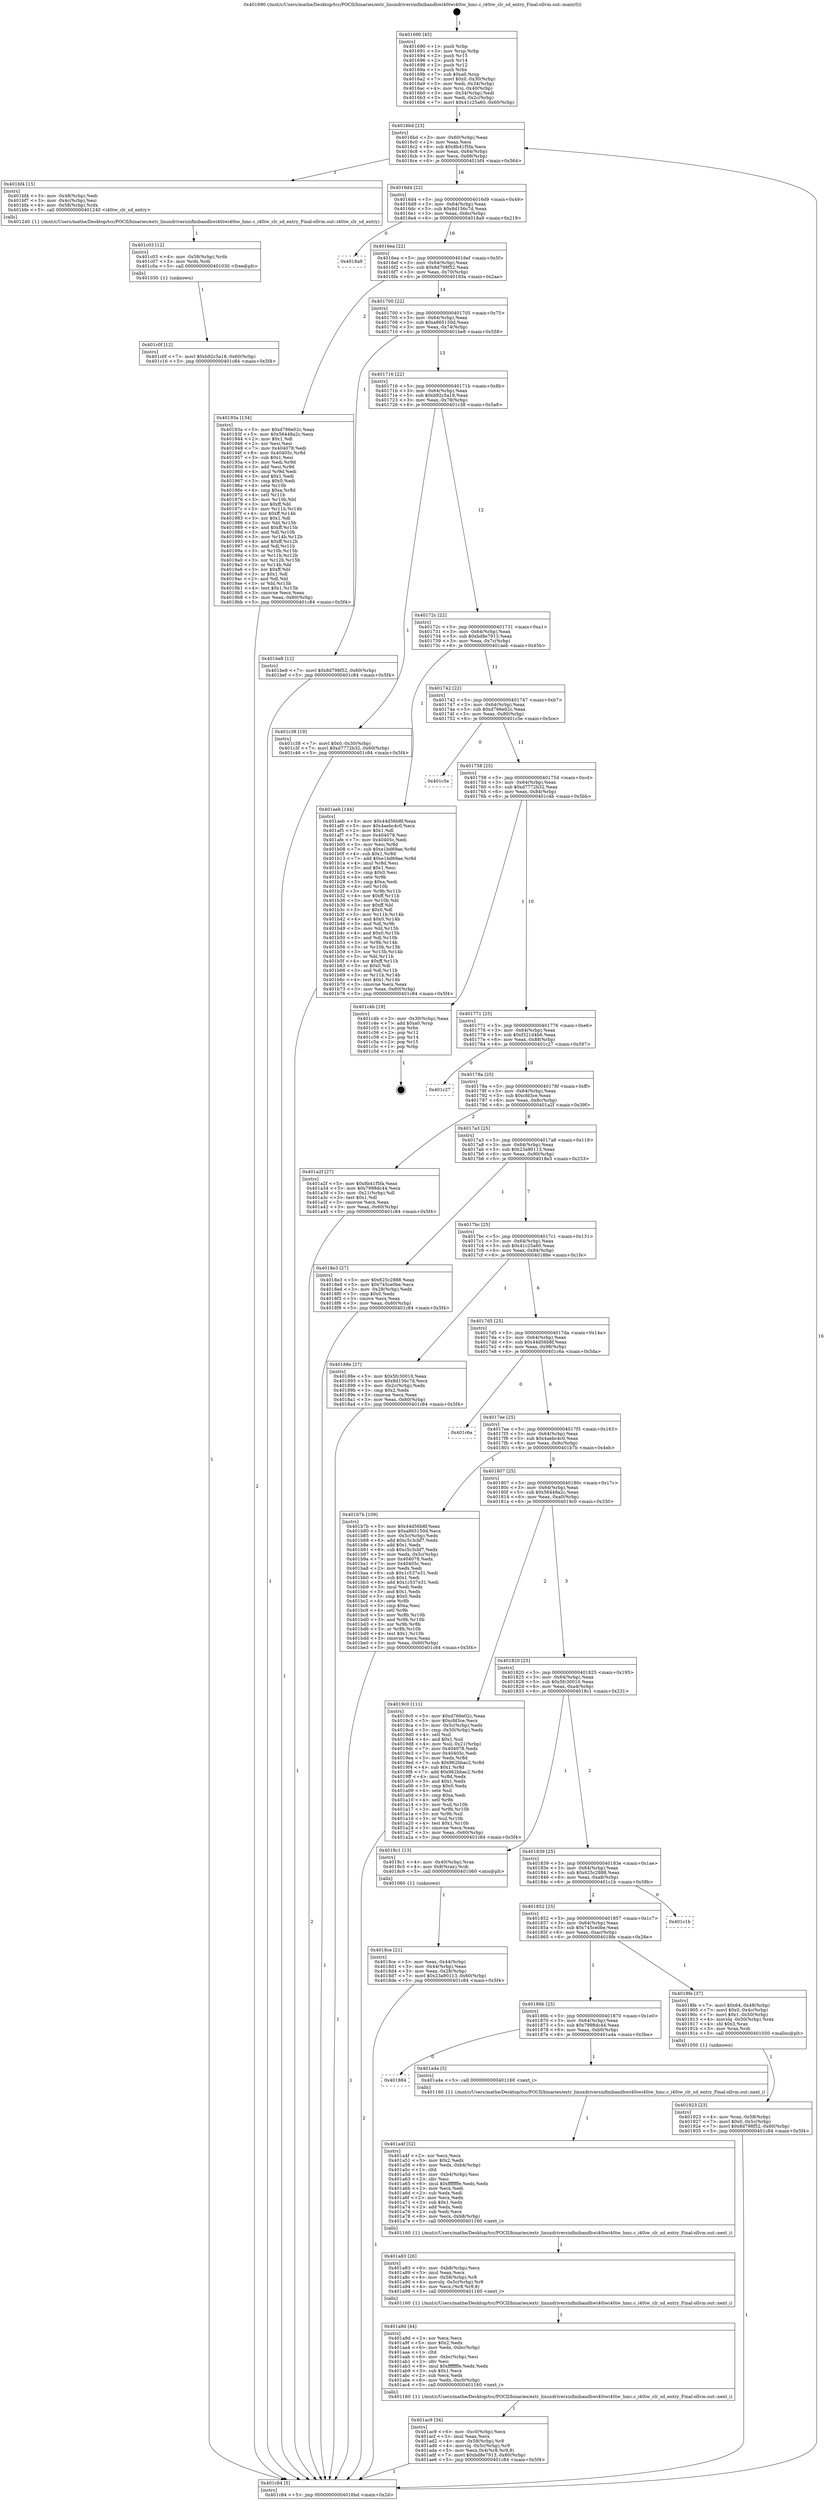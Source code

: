 digraph "0x401690" {
  label = "0x401690 (/mnt/c/Users/mathe/Desktop/tcc/POCII/binaries/extr_linuxdriversinfinibandhwi40iwi40iw_hmc.c_i40iw_clr_sd_entry_Final-ollvm.out::main(0))"
  labelloc = "t"
  node[shape=record]

  Entry [label="",width=0.3,height=0.3,shape=circle,fillcolor=black,style=filled]
  "0x4016bd" [label="{
     0x4016bd [23]\l
     | [instrs]\l
     &nbsp;&nbsp;0x4016bd \<+3\>: mov -0x60(%rbp),%eax\l
     &nbsp;&nbsp;0x4016c0 \<+2\>: mov %eax,%ecx\l
     &nbsp;&nbsp;0x4016c2 \<+6\>: sub $0x8b41f5fa,%ecx\l
     &nbsp;&nbsp;0x4016c8 \<+3\>: mov %eax,-0x64(%rbp)\l
     &nbsp;&nbsp;0x4016cb \<+3\>: mov %ecx,-0x68(%rbp)\l
     &nbsp;&nbsp;0x4016ce \<+6\>: je 0000000000401bf4 \<main+0x564\>\l
  }"]
  "0x401bf4" [label="{
     0x401bf4 [15]\l
     | [instrs]\l
     &nbsp;&nbsp;0x401bf4 \<+3\>: mov -0x48(%rbp),%edi\l
     &nbsp;&nbsp;0x401bf7 \<+3\>: mov -0x4c(%rbp),%esi\l
     &nbsp;&nbsp;0x401bfa \<+4\>: mov -0x58(%rbp),%rdx\l
     &nbsp;&nbsp;0x401bfe \<+5\>: call 0000000000401240 \<i40iw_clr_sd_entry\>\l
     | [calls]\l
     &nbsp;&nbsp;0x401240 \{1\} (/mnt/c/Users/mathe/Desktop/tcc/POCII/binaries/extr_linuxdriversinfinibandhwi40iwi40iw_hmc.c_i40iw_clr_sd_entry_Final-ollvm.out::i40iw_clr_sd_entry)\l
  }"]
  "0x4016d4" [label="{
     0x4016d4 [22]\l
     | [instrs]\l
     &nbsp;&nbsp;0x4016d4 \<+5\>: jmp 00000000004016d9 \<main+0x49\>\l
     &nbsp;&nbsp;0x4016d9 \<+3\>: mov -0x64(%rbp),%eax\l
     &nbsp;&nbsp;0x4016dc \<+5\>: sub $0x8d156c7d,%eax\l
     &nbsp;&nbsp;0x4016e1 \<+3\>: mov %eax,-0x6c(%rbp)\l
     &nbsp;&nbsp;0x4016e4 \<+6\>: je 00000000004018a9 \<main+0x219\>\l
  }"]
  Exit [label="",width=0.3,height=0.3,shape=circle,fillcolor=black,style=filled,peripheries=2]
  "0x4018a9" [label="{
     0x4018a9\l
  }", style=dashed]
  "0x4016ea" [label="{
     0x4016ea [22]\l
     | [instrs]\l
     &nbsp;&nbsp;0x4016ea \<+5\>: jmp 00000000004016ef \<main+0x5f\>\l
     &nbsp;&nbsp;0x4016ef \<+3\>: mov -0x64(%rbp),%eax\l
     &nbsp;&nbsp;0x4016f2 \<+5\>: sub $0x8d798f52,%eax\l
     &nbsp;&nbsp;0x4016f7 \<+3\>: mov %eax,-0x70(%rbp)\l
     &nbsp;&nbsp;0x4016fa \<+6\>: je 000000000040193a \<main+0x2aa\>\l
  }"]
  "0x401c0f" [label="{
     0x401c0f [12]\l
     | [instrs]\l
     &nbsp;&nbsp;0x401c0f \<+7\>: movl $0xb92c5a18,-0x60(%rbp)\l
     &nbsp;&nbsp;0x401c16 \<+5\>: jmp 0000000000401c84 \<main+0x5f4\>\l
  }"]
  "0x40193a" [label="{
     0x40193a [134]\l
     | [instrs]\l
     &nbsp;&nbsp;0x40193a \<+5\>: mov $0xd766e02c,%eax\l
     &nbsp;&nbsp;0x40193f \<+5\>: mov $0x56448a2c,%ecx\l
     &nbsp;&nbsp;0x401944 \<+2\>: mov $0x1,%dl\l
     &nbsp;&nbsp;0x401946 \<+2\>: xor %esi,%esi\l
     &nbsp;&nbsp;0x401948 \<+7\>: mov 0x404078,%edi\l
     &nbsp;&nbsp;0x40194f \<+8\>: mov 0x40405c,%r8d\l
     &nbsp;&nbsp;0x401957 \<+3\>: sub $0x1,%esi\l
     &nbsp;&nbsp;0x40195a \<+3\>: mov %edi,%r9d\l
     &nbsp;&nbsp;0x40195d \<+3\>: add %esi,%r9d\l
     &nbsp;&nbsp;0x401960 \<+4\>: imul %r9d,%edi\l
     &nbsp;&nbsp;0x401964 \<+3\>: and $0x1,%edi\l
     &nbsp;&nbsp;0x401967 \<+3\>: cmp $0x0,%edi\l
     &nbsp;&nbsp;0x40196a \<+4\>: sete %r10b\l
     &nbsp;&nbsp;0x40196e \<+4\>: cmp $0xa,%r8d\l
     &nbsp;&nbsp;0x401972 \<+4\>: setl %r11b\l
     &nbsp;&nbsp;0x401976 \<+3\>: mov %r10b,%bl\l
     &nbsp;&nbsp;0x401979 \<+3\>: xor $0xff,%bl\l
     &nbsp;&nbsp;0x40197c \<+3\>: mov %r11b,%r14b\l
     &nbsp;&nbsp;0x40197f \<+4\>: xor $0xff,%r14b\l
     &nbsp;&nbsp;0x401983 \<+3\>: xor $0x1,%dl\l
     &nbsp;&nbsp;0x401986 \<+3\>: mov %bl,%r15b\l
     &nbsp;&nbsp;0x401989 \<+4\>: and $0xff,%r15b\l
     &nbsp;&nbsp;0x40198d \<+3\>: and %dl,%r10b\l
     &nbsp;&nbsp;0x401990 \<+3\>: mov %r14b,%r12b\l
     &nbsp;&nbsp;0x401993 \<+4\>: and $0xff,%r12b\l
     &nbsp;&nbsp;0x401997 \<+3\>: and %dl,%r11b\l
     &nbsp;&nbsp;0x40199a \<+3\>: or %r10b,%r15b\l
     &nbsp;&nbsp;0x40199d \<+3\>: or %r11b,%r12b\l
     &nbsp;&nbsp;0x4019a0 \<+3\>: xor %r12b,%r15b\l
     &nbsp;&nbsp;0x4019a3 \<+3\>: or %r14b,%bl\l
     &nbsp;&nbsp;0x4019a6 \<+3\>: xor $0xff,%bl\l
     &nbsp;&nbsp;0x4019a9 \<+3\>: or $0x1,%dl\l
     &nbsp;&nbsp;0x4019ac \<+2\>: and %dl,%bl\l
     &nbsp;&nbsp;0x4019ae \<+3\>: or %bl,%r15b\l
     &nbsp;&nbsp;0x4019b1 \<+4\>: test $0x1,%r15b\l
     &nbsp;&nbsp;0x4019b5 \<+3\>: cmovne %ecx,%eax\l
     &nbsp;&nbsp;0x4019b8 \<+3\>: mov %eax,-0x60(%rbp)\l
     &nbsp;&nbsp;0x4019bb \<+5\>: jmp 0000000000401c84 \<main+0x5f4\>\l
  }"]
  "0x401700" [label="{
     0x401700 [22]\l
     | [instrs]\l
     &nbsp;&nbsp;0x401700 \<+5\>: jmp 0000000000401705 \<main+0x75\>\l
     &nbsp;&nbsp;0x401705 \<+3\>: mov -0x64(%rbp),%eax\l
     &nbsp;&nbsp;0x401708 \<+5\>: sub $0xa865150d,%eax\l
     &nbsp;&nbsp;0x40170d \<+3\>: mov %eax,-0x74(%rbp)\l
     &nbsp;&nbsp;0x401710 \<+6\>: je 0000000000401be8 \<main+0x558\>\l
  }"]
  "0x401c03" [label="{
     0x401c03 [12]\l
     | [instrs]\l
     &nbsp;&nbsp;0x401c03 \<+4\>: mov -0x58(%rbp),%rdx\l
     &nbsp;&nbsp;0x401c07 \<+3\>: mov %rdx,%rdi\l
     &nbsp;&nbsp;0x401c0a \<+5\>: call 0000000000401030 \<free@plt\>\l
     | [calls]\l
     &nbsp;&nbsp;0x401030 \{1\} (unknown)\l
  }"]
  "0x401be8" [label="{
     0x401be8 [12]\l
     | [instrs]\l
     &nbsp;&nbsp;0x401be8 \<+7\>: movl $0x8d798f52,-0x60(%rbp)\l
     &nbsp;&nbsp;0x401bef \<+5\>: jmp 0000000000401c84 \<main+0x5f4\>\l
  }"]
  "0x401716" [label="{
     0x401716 [22]\l
     | [instrs]\l
     &nbsp;&nbsp;0x401716 \<+5\>: jmp 000000000040171b \<main+0x8b\>\l
     &nbsp;&nbsp;0x40171b \<+3\>: mov -0x64(%rbp),%eax\l
     &nbsp;&nbsp;0x40171e \<+5\>: sub $0xb92c5a18,%eax\l
     &nbsp;&nbsp;0x401723 \<+3\>: mov %eax,-0x78(%rbp)\l
     &nbsp;&nbsp;0x401726 \<+6\>: je 0000000000401c38 \<main+0x5a8\>\l
  }"]
  "0x401ac9" [label="{
     0x401ac9 [34]\l
     | [instrs]\l
     &nbsp;&nbsp;0x401ac9 \<+6\>: mov -0xc0(%rbp),%ecx\l
     &nbsp;&nbsp;0x401acf \<+3\>: imul %eax,%ecx\l
     &nbsp;&nbsp;0x401ad2 \<+4\>: mov -0x58(%rbp),%r8\l
     &nbsp;&nbsp;0x401ad6 \<+4\>: movslq -0x5c(%rbp),%r9\l
     &nbsp;&nbsp;0x401ada \<+5\>: mov %ecx,0x4(%r8,%r9,8)\l
     &nbsp;&nbsp;0x401adf \<+7\>: movl $0xbd8e7913,-0x60(%rbp)\l
     &nbsp;&nbsp;0x401ae6 \<+5\>: jmp 0000000000401c84 \<main+0x5f4\>\l
  }"]
  "0x401c38" [label="{
     0x401c38 [19]\l
     | [instrs]\l
     &nbsp;&nbsp;0x401c38 \<+7\>: movl $0x0,-0x30(%rbp)\l
     &nbsp;&nbsp;0x401c3f \<+7\>: movl $0xd7772b32,-0x60(%rbp)\l
     &nbsp;&nbsp;0x401c46 \<+5\>: jmp 0000000000401c84 \<main+0x5f4\>\l
  }"]
  "0x40172c" [label="{
     0x40172c [22]\l
     | [instrs]\l
     &nbsp;&nbsp;0x40172c \<+5\>: jmp 0000000000401731 \<main+0xa1\>\l
     &nbsp;&nbsp;0x401731 \<+3\>: mov -0x64(%rbp),%eax\l
     &nbsp;&nbsp;0x401734 \<+5\>: sub $0xbd8e7913,%eax\l
     &nbsp;&nbsp;0x401739 \<+3\>: mov %eax,-0x7c(%rbp)\l
     &nbsp;&nbsp;0x40173c \<+6\>: je 0000000000401aeb \<main+0x45b\>\l
  }"]
  "0x401a9d" [label="{
     0x401a9d [44]\l
     | [instrs]\l
     &nbsp;&nbsp;0x401a9d \<+2\>: xor %ecx,%ecx\l
     &nbsp;&nbsp;0x401a9f \<+5\>: mov $0x2,%edx\l
     &nbsp;&nbsp;0x401aa4 \<+6\>: mov %edx,-0xbc(%rbp)\l
     &nbsp;&nbsp;0x401aaa \<+1\>: cltd\l
     &nbsp;&nbsp;0x401aab \<+6\>: mov -0xbc(%rbp),%esi\l
     &nbsp;&nbsp;0x401ab1 \<+2\>: idiv %esi\l
     &nbsp;&nbsp;0x401ab3 \<+6\>: imul $0xfffffffe,%edx,%edx\l
     &nbsp;&nbsp;0x401ab9 \<+3\>: sub $0x1,%ecx\l
     &nbsp;&nbsp;0x401abc \<+2\>: sub %ecx,%edx\l
     &nbsp;&nbsp;0x401abe \<+6\>: mov %edx,-0xc0(%rbp)\l
     &nbsp;&nbsp;0x401ac4 \<+5\>: call 0000000000401160 \<next_i\>\l
     | [calls]\l
     &nbsp;&nbsp;0x401160 \{1\} (/mnt/c/Users/mathe/Desktop/tcc/POCII/binaries/extr_linuxdriversinfinibandhwi40iwi40iw_hmc.c_i40iw_clr_sd_entry_Final-ollvm.out::next_i)\l
  }"]
  "0x401aeb" [label="{
     0x401aeb [144]\l
     | [instrs]\l
     &nbsp;&nbsp;0x401aeb \<+5\>: mov $0x44d56b8f,%eax\l
     &nbsp;&nbsp;0x401af0 \<+5\>: mov $0x4aebc4c0,%ecx\l
     &nbsp;&nbsp;0x401af5 \<+2\>: mov $0x1,%dl\l
     &nbsp;&nbsp;0x401af7 \<+7\>: mov 0x404078,%esi\l
     &nbsp;&nbsp;0x401afe \<+7\>: mov 0x40405c,%edi\l
     &nbsp;&nbsp;0x401b05 \<+3\>: mov %esi,%r8d\l
     &nbsp;&nbsp;0x401b08 \<+7\>: sub $0xe1bd69ae,%r8d\l
     &nbsp;&nbsp;0x401b0f \<+4\>: sub $0x1,%r8d\l
     &nbsp;&nbsp;0x401b13 \<+7\>: add $0xe1bd69ae,%r8d\l
     &nbsp;&nbsp;0x401b1a \<+4\>: imul %r8d,%esi\l
     &nbsp;&nbsp;0x401b1e \<+3\>: and $0x1,%esi\l
     &nbsp;&nbsp;0x401b21 \<+3\>: cmp $0x0,%esi\l
     &nbsp;&nbsp;0x401b24 \<+4\>: sete %r9b\l
     &nbsp;&nbsp;0x401b28 \<+3\>: cmp $0xa,%edi\l
     &nbsp;&nbsp;0x401b2b \<+4\>: setl %r10b\l
     &nbsp;&nbsp;0x401b2f \<+3\>: mov %r9b,%r11b\l
     &nbsp;&nbsp;0x401b32 \<+4\>: xor $0xff,%r11b\l
     &nbsp;&nbsp;0x401b36 \<+3\>: mov %r10b,%bl\l
     &nbsp;&nbsp;0x401b39 \<+3\>: xor $0xff,%bl\l
     &nbsp;&nbsp;0x401b3c \<+3\>: xor $0x0,%dl\l
     &nbsp;&nbsp;0x401b3f \<+3\>: mov %r11b,%r14b\l
     &nbsp;&nbsp;0x401b42 \<+4\>: and $0x0,%r14b\l
     &nbsp;&nbsp;0x401b46 \<+3\>: and %dl,%r9b\l
     &nbsp;&nbsp;0x401b49 \<+3\>: mov %bl,%r15b\l
     &nbsp;&nbsp;0x401b4c \<+4\>: and $0x0,%r15b\l
     &nbsp;&nbsp;0x401b50 \<+3\>: and %dl,%r10b\l
     &nbsp;&nbsp;0x401b53 \<+3\>: or %r9b,%r14b\l
     &nbsp;&nbsp;0x401b56 \<+3\>: or %r10b,%r15b\l
     &nbsp;&nbsp;0x401b59 \<+3\>: xor %r15b,%r14b\l
     &nbsp;&nbsp;0x401b5c \<+3\>: or %bl,%r11b\l
     &nbsp;&nbsp;0x401b5f \<+4\>: xor $0xff,%r11b\l
     &nbsp;&nbsp;0x401b63 \<+3\>: or $0x0,%dl\l
     &nbsp;&nbsp;0x401b66 \<+3\>: and %dl,%r11b\l
     &nbsp;&nbsp;0x401b69 \<+3\>: or %r11b,%r14b\l
     &nbsp;&nbsp;0x401b6c \<+4\>: test $0x1,%r14b\l
     &nbsp;&nbsp;0x401b70 \<+3\>: cmovne %ecx,%eax\l
     &nbsp;&nbsp;0x401b73 \<+3\>: mov %eax,-0x60(%rbp)\l
     &nbsp;&nbsp;0x401b76 \<+5\>: jmp 0000000000401c84 \<main+0x5f4\>\l
  }"]
  "0x401742" [label="{
     0x401742 [22]\l
     | [instrs]\l
     &nbsp;&nbsp;0x401742 \<+5\>: jmp 0000000000401747 \<main+0xb7\>\l
     &nbsp;&nbsp;0x401747 \<+3\>: mov -0x64(%rbp),%eax\l
     &nbsp;&nbsp;0x40174a \<+5\>: sub $0xd766e02c,%eax\l
     &nbsp;&nbsp;0x40174f \<+3\>: mov %eax,-0x80(%rbp)\l
     &nbsp;&nbsp;0x401752 \<+6\>: je 0000000000401c5e \<main+0x5ce\>\l
  }"]
  "0x401a83" [label="{
     0x401a83 [26]\l
     | [instrs]\l
     &nbsp;&nbsp;0x401a83 \<+6\>: mov -0xb8(%rbp),%ecx\l
     &nbsp;&nbsp;0x401a89 \<+3\>: imul %eax,%ecx\l
     &nbsp;&nbsp;0x401a8c \<+4\>: mov -0x58(%rbp),%r8\l
     &nbsp;&nbsp;0x401a90 \<+4\>: movslq -0x5c(%rbp),%r9\l
     &nbsp;&nbsp;0x401a94 \<+4\>: mov %ecx,(%r8,%r9,8)\l
     &nbsp;&nbsp;0x401a98 \<+5\>: call 0000000000401160 \<next_i\>\l
     | [calls]\l
     &nbsp;&nbsp;0x401160 \{1\} (/mnt/c/Users/mathe/Desktop/tcc/POCII/binaries/extr_linuxdriversinfinibandhwi40iwi40iw_hmc.c_i40iw_clr_sd_entry_Final-ollvm.out::next_i)\l
  }"]
  "0x401c5e" [label="{
     0x401c5e\l
  }", style=dashed]
  "0x401758" [label="{
     0x401758 [25]\l
     | [instrs]\l
     &nbsp;&nbsp;0x401758 \<+5\>: jmp 000000000040175d \<main+0xcd\>\l
     &nbsp;&nbsp;0x40175d \<+3\>: mov -0x64(%rbp),%eax\l
     &nbsp;&nbsp;0x401760 \<+5\>: sub $0xd7772b32,%eax\l
     &nbsp;&nbsp;0x401765 \<+6\>: mov %eax,-0x84(%rbp)\l
     &nbsp;&nbsp;0x40176b \<+6\>: je 0000000000401c4b \<main+0x5bb\>\l
  }"]
  "0x401a4f" [label="{
     0x401a4f [52]\l
     | [instrs]\l
     &nbsp;&nbsp;0x401a4f \<+2\>: xor %ecx,%ecx\l
     &nbsp;&nbsp;0x401a51 \<+5\>: mov $0x2,%edx\l
     &nbsp;&nbsp;0x401a56 \<+6\>: mov %edx,-0xb4(%rbp)\l
     &nbsp;&nbsp;0x401a5c \<+1\>: cltd\l
     &nbsp;&nbsp;0x401a5d \<+6\>: mov -0xb4(%rbp),%esi\l
     &nbsp;&nbsp;0x401a63 \<+2\>: idiv %esi\l
     &nbsp;&nbsp;0x401a65 \<+6\>: imul $0xfffffffe,%edx,%edx\l
     &nbsp;&nbsp;0x401a6b \<+2\>: mov %ecx,%edi\l
     &nbsp;&nbsp;0x401a6d \<+2\>: sub %edx,%edi\l
     &nbsp;&nbsp;0x401a6f \<+2\>: mov %ecx,%edx\l
     &nbsp;&nbsp;0x401a71 \<+3\>: sub $0x1,%edx\l
     &nbsp;&nbsp;0x401a74 \<+2\>: add %edx,%edi\l
     &nbsp;&nbsp;0x401a76 \<+2\>: sub %edi,%ecx\l
     &nbsp;&nbsp;0x401a78 \<+6\>: mov %ecx,-0xb8(%rbp)\l
     &nbsp;&nbsp;0x401a7e \<+5\>: call 0000000000401160 \<next_i\>\l
     | [calls]\l
     &nbsp;&nbsp;0x401160 \{1\} (/mnt/c/Users/mathe/Desktop/tcc/POCII/binaries/extr_linuxdriversinfinibandhwi40iwi40iw_hmc.c_i40iw_clr_sd_entry_Final-ollvm.out::next_i)\l
  }"]
  "0x401c4b" [label="{
     0x401c4b [19]\l
     | [instrs]\l
     &nbsp;&nbsp;0x401c4b \<+3\>: mov -0x30(%rbp),%eax\l
     &nbsp;&nbsp;0x401c4e \<+7\>: add $0xa0,%rsp\l
     &nbsp;&nbsp;0x401c55 \<+1\>: pop %rbx\l
     &nbsp;&nbsp;0x401c56 \<+2\>: pop %r12\l
     &nbsp;&nbsp;0x401c58 \<+2\>: pop %r14\l
     &nbsp;&nbsp;0x401c5a \<+2\>: pop %r15\l
     &nbsp;&nbsp;0x401c5c \<+1\>: pop %rbp\l
     &nbsp;&nbsp;0x401c5d \<+1\>: ret\l
  }"]
  "0x401771" [label="{
     0x401771 [25]\l
     | [instrs]\l
     &nbsp;&nbsp;0x401771 \<+5\>: jmp 0000000000401776 \<main+0xe6\>\l
     &nbsp;&nbsp;0x401776 \<+3\>: mov -0x64(%rbp),%eax\l
     &nbsp;&nbsp;0x401779 \<+5\>: sub $0xf321d4b6,%eax\l
     &nbsp;&nbsp;0x40177e \<+6\>: mov %eax,-0x88(%rbp)\l
     &nbsp;&nbsp;0x401784 \<+6\>: je 0000000000401c27 \<main+0x597\>\l
  }"]
  "0x401884" [label="{
     0x401884\l
  }", style=dashed]
  "0x401c27" [label="{
     0x401c27\l
  }", style=dashed]
  "0x40178a" [label="{
     0x40178a [25]\l
     | [instrs]\l
     &nbsp;&nbsp;0x40178a \<+5\>: jmp 000000000040178f \<main+0xff\>\l
     &nbsp;&nbsp;0x40178f \<+3\>: mov -0x64(%rbp),%eax\l
     &nbsp;&nbsp;0x401792 \<+5\>: sub $0xcfd3ce,%eax\l
     &nbsp;&nbsp;0x401797 \<+6\>: mov %eax,-0x8c(%rbp)\l
     &nbsp;&nbsp;0x40179d \<+6\>: je 0000000000401a2f \<main+0x39f\>\l
  }"]
  "0x401a4a" [label="{
     0x401a4a [5]\l
     | [instrs]\l
     &nbsp;&nbsp;0x401a4a \<+5\>: call 0000000000401160 \<next_i\>\l
     | [calls]\l
     &nbsp;&nbsp;0x401160 \{1\} (/mnt/c/Users/mathe/Desktop/tcc/POCII/binaries/extr_linuxdriversinfinibandhwi40iwi40iw_hmc.c_i40iw_clr_sd_entry_Final-ollvm.out::next_i)\l
  }"]
  "0x401a2f" [label="{
     0x401a2f [27]\l
     | [instrs]\l
     &nbsp;&nbsp;0x401a2f \<+5\>: mov $0x8b41f5fa,%eax\l
     &nbsp;&nbsp;0x401a34 \<+5\>: mov $0x7998dc44,%ecx\l
     &nbsp;&nbsp;0x401a39 \<+3\>: mov -0x21(%rbp),%dl\l
     &nbsp;&nbsp;0x401a3c \<+3\>: test $0x1,%dl\l
     &nbsp;&nbsp;0x401a3f \<+3\>: cmovne %ecx,%eax\l
     &nbsp;&nbsp;0x401a42 \<+3\>: mov %eax,-0x60(%rbp)\l
     &nbsp;&nbsp;0x401a45 \<+5\>: jmp 0000000000401c84 \<main+0x5f4\>\l
  }"]
  "0x4017a3" [label="{
     0x4017a3 [25]\l
     | [instrs]\l
     &nbsp;&nbsp;0x4017a3 \<+5\>: jmp 00000000004017a8 \<main+0x118\>\l
     &nbsp;&nbsp;0x4017a8 \<+3\>: mov -0x64(%rbp),%eax\l
     &nbsp;&nbsp;0x4017ab \<+5\>: sub $0x23a90113,%eax\l
     &nbsp;&nbsp;0x4017b0 \<+6\>: mov %eax,-0x90(%rbp)\l
     &nbsp;&nbsp;0x4017b6 \<+6\>: je 00000000004018e3 \<main+0x253\>\l
  }"]
  "0x401923" [label="{
     0x401923 [23]\l
     | [instrs]\l
     &nbsp;&nbsp;0x401923 \<+4\>: mov %rax,-0x58(%rbp)\l
     &nbsp;&nbsp;0x401927 \<+7\>: movl $0x0,-0x5c(%rbp)\l
     &nbsp;&nbsp;0x40192e \<+7\>: movl $0x8d798f52,-0x60(%rbp)\l
     &nbsp;&nbsp;0x401935 \<+5\>: jmp 0000000000401c84 \<main+0x5f4\>\l
  }"]
  "0x4018e3" [label="{
     0x4018e3 [27]\l
     | [instrs]\l
     &nbsp;&nbsp;0x4018e3 \<+5\>: mov $0x625c2888,%eax\l
     &nbsp;&nbsp;0x4018e8 \<+5\>: mov $0x745ce0be,%ecx\l
     &nbsp;&nbsp;0x4018ed \<+3\>: mov -0x28(%rbp),%edx\l
     &nbsp;&nbsp;0x4018f0 \<+3\>: cmp $0x0,%edx\l
     &nbsp;&nbsp;0x4018f3 \<+3\>: cmove %ecx,%eax\l
     &nbsp;&nbsp;0x4018f6 \<+3\>: mov %eax,-0x60(%rbp)\l
     &nbsp;&nbsp;0x4018f9 \<+5\>: jmp 0000000000401c84 \<main+0x5f4\>\l
  }"]
  "0x4017bc" [label="{
     0x4017bc [25]\l
     | [instrs]\l
     &nbsp;&nbsp;0x4017bc \<+5\>: jmp 00000000004017c1 \<main+0x131\>\l
     &nbsp;&nbsp;0x4017c1 \<+3\>: mov -0x64(%rbp),%eax\l
     &nbsp;&nbsp;0x4017c4 \<+5\>: sub $0x41c25a60,%eax\l
     &nbsp;&nbsp;0x4017c9 \<+6\>: mov %eax,-0x94(%rbp)\l
     &nbsp;&nbsp;0x4017cf \<+6\>: je 000000000040188e \<main+0x1fe\>\l
  }"]
  "0x40186b" [label="{
     0x40186b [25]\l
     | [instrs]\l
     &nbsp;&nbsp;0x40186b \<+5\>: jmp 0000000000401870 \<main+0x1e0\>\l
     &nbsp;&nbsp;0x401870 \<+3\>: mov -0x64(%rbp),%eax\l
     &nbsp;&nbsp;0x401873 \<+5\>: sub $0x7998dc44,%eax\l
     &nbsp;&nbsp;0x401878 \<+6\>: mov %eax,-0xb0(%rbp)\l
     &nbsp;&nbsp;0x40187e \<+6\>: je 0000000000401a4a \<main+0x3ba\>\l
  }"]
  "0x40188e" [label="{
     0x40188e [27]\l
     | [instrs]\l
     &nbsp;&nbsp;0x40188e \<+5\>: mov $0x5fc30010,%eax\l
     &nbsp;&nbsp;0x401893 \<+5\>: mov $0x8d156c7d,%ecx\l
     &nbsp;&nbsp;0x401898 \<+3\>: mov -0x2c(%rbp),%edx\l
     &nbsp;&nbsp;0x40189b \<+3\>: cmp $0x2,%edx\l
     &nbsp;&nbsp;0x40189e \<+3\>: cmovne %ecx,%eax\l
     &nbsp;&nbsp;0x4018a1 \<+3\>: mov %eax,-0x60(%rbp)\l
     &nbsp;&nbsp;0x4018a4 \<+5\>: jmp 0000000000401c84 \<main+0x5f4\>\l
  }"]
  "0x4017d5" [label="{
     0x4017d5 [25]\l
     | [instrs]\l
     &nbsp;&nbsp;0x4017d5 \<+5\>: jmp 00000000004017da \<main+0x14a\>\l
     &nbsp;&nbsp;0x4017da \<+3\>: mov -0x64(%rbp),%eax\l
     &nbsp;&nbsp;0x4017dd \<+5\>: sub $0x44d56b8f,%eax\l
     &nbsp;&nbsp;0x4017e2 \<+6\>: mov %eax,-0x98(%rbp)\l
     &nbsp;&nbsp;0x4017e8 \<+6\>: je 0000000000401c6a \<main+0x5da\>\l
  }"]
  "0x401c84" [label="{
     0x401c84 [5]\l
     | [instrs]\l
     &nbsp;&nbsp;0x401c84 \<+5\>: jmp 00000000004016bd \<main+0x2d\>\l
  }"]
  "0x401690" [label="{
     0x401690 [45]\l
     | [instrs]\l
     &nbsp;&nbsp;0x401690 \<+1\>: push %rbp\l
     &nbsp;&nbsp;0x401691 \<+3\>: mov %rsp,%rbp\l
     &nbsp;&nbsp;0x401694 \<+2\>: push %r15\l
     &nbsp;&nbsp;0x401696 \<+2\>: push %r14\l
     &nbsp;&nbsp;0x401698 \<+2\>: push %r12\l
     &nbsp;&nbsp;0x40169a \<+1\>: push %rbx\l
     &nbsp;&nbsp;0x40169b \<+7\>: sub $0xa0,%rsp\l
     &nbsp;&nbsp;0x4016a2 \<+7\>: movl $0x0,-0x30(%rbp)\l
     &nbsp;&nbsp;0x4016a9 \<+3\>: mov %edi,-0x34(%rbp)\l
     &nbsp;&nbsp;0x4016ac \<+4\>: mov %rsi,-0x40(%rbp)\l
     &nbsp;&nbsp;0x4016b0 \<+3\>: mov -0x34(%rbp),%edi\l
     &nbsp;&nbsp;0x4016b3 \<+3\>: mov %edi,-0x2c(%rbp)\l
     &nbsp;&nbsp;0x4016b6 \<+7\>: movl $0x41c25a60,-0x60(%rbp)\l
  }"]
  "0x4018fe" [label="{
     0x4018fe [37]\l
     | [instrs]\l
     &nbsp;&nbsp;0x4018fe \<+7\>: movl $0x64,-0x48(%rbp)\l
     &nbsp;&nbsp;0x401905 \<+7\>: movl $0x0,-0x4c(%rbp)\l
     &nbsp;&nbsp;0x40190c \<+7\>: movl $0x1,-0x50(%rbp)\l
     &nbsp;&nbsp;0x401913 \<+4\>: movslq -0x50(%rbp),%rax\l
     &nbsp;&nbsp;0x401917 \<+4\>: shl $0x3,%rax\l
     &nbsp;&nbsp;0x40191b \<+3\>: mov %rax,%rdi\l
     &nbsp;&nbsp;0x40191e \<+5\>: call 0000000000401050 \<malloc@plt\>\l
     | [calls]\l
     &nbsp;&nbsp;0x401050 \{1\} (unknown)\l
  }"]
  "0x401c6a" [label="{
     0x401c6a\l
  }", style=dashed]
  "0x4017ee" [label="{
     0x4017ee [25]\l
     | [instrs]\l
     &nbsp;&nbsp;0x4017ee \<+5\>: jmp 00000000004017f3 \<main+0x163\>\l
     &nbsp;&nbsp;0x4017f3 \<+3\>: mov -0x64(%rbp),%eax\l
     &nbsp;&nbsp;0x4017f6 \<+5\>: sub $0x4aebc4c0,%eax\l
     &nbsp;&nbsp;0x4017fb \<+6\>: mov %eax,-0x9c(%rbp)\l
     &nbsp;&nbsp;0x401801 \<+6\>: je 0000000000401b7b \<main+0x4eb\>\l
  }"]
  "0x401852" [label="{
     0x401852 [25]\l
     | [instrs]\l
     &nbsp;&nbsp;0x401852 \<+5\>: jmp 0000000000401857 \<main+0x1c7\>\l
     &nbsp;&nbsp;0x401857 \<+3\>: mov -0x64(%rbp),%eax\l
     &nbsp;&nbsp;0x40185a \<+5\>: sub $0x745ce0be,%eax\l
     &nbsp;&nbsp;0x40185f \<+6\>: mov %eax,-0xac(%rbp)\l
     &nbsp;&nbsp;0x401865 \<+6\>: je 00000000004018fe \<main+0x26e\>\l
  }"]
  "0x401b7b" [label="{
     0x401b7b [109]\l
     | [instrs]\l
     &nbsp;&nbsp;0x401b7b \<+5\>: mov $0x44d56b8f,%eax\l
     &nbsp;&nbsp;0x401b80 \<+5\>: mov $0xa865150d,%ecx\l
     &nbsp;&nbsp;0x401b85 \<+3\>: mov -0x5c(%rbp),%edx\l
     &nbsp;&nbsp;0x401b88 \<+6\>: add $0xc5c3cbf7,%edx\l
     &nbsp;&nbsp;0x401b8e \<+3\>: add $0x1,%edx\l
     &nbsp;&nbsp;0x401b91 \<+6\>: sub $0xc5c3cbf7,%edx\l
     &nbsp;&nbsp;0x401b97 \<+3\>: mov %edx,-0x5c(%rbp)\l
     &nbsp;&nbsp;0x401b9a \<+7\>: mov 0x404078,%edx\l
     &nbsp;&nbsp;0x401ba1 \<+7\>: mov 0x40405c,%esi\l
     &nbsp;&nbsp;0x401ba8 \<+2\>: mov %edx,%edi\l
     &nbsp;&nbsp;0x401baa \<+6\>: sub $0x1c537e31,%edi\l
     &nbsp;&nbsp;0x401bb0 \<+3\>: sub $0x1,%edi\l
     &nbsp;&nbsp;0x401bb3 \<+6\>: add $0x1c537e31,%edi\l
     &nbsp;&nbsp;0x401bb9 \<+3\>: imul %edi,%edx\l
     &nbsp;&nbsp;0x401bbc \<+3\>: and $0x1,%edx\l
     &nbsp;&nbsp;0x401bbf \<+3\>: cmp $0x0,%edx\l
     &nbsp;&nbsp;0x401bc2 \<+4\>: sete %r8b\l
     &nbsp;&nbsp;0x401bc6 \<+3\>: cmp $0xa,%esi\l
     &nbsp;&nbsp;0x401bc9 \<+4\>: setl %r9b\l
     &nbsp;&nbsp;0x401bcd \<+3\>: mov %r8b,%r10b\l
     &nbsp;&nbsp;0x401bd0 \<+3\>: and %r9b,%r10b\l
     &nbsp;&nbsp;0x401bd3 \<+3\>: xor %r9b,%r8b\l
     &nbsp;&nbsp;0x401bd6 \<+3\>: or %r8b,%r10b\l
     &nbsp;&nbsp;0x401bd9 \<+4\>: test $0x1,%r10b\l
     &nbsp;&nbsp;0x401bdd \<+3\>: cmovne %ecx,%eax\l
     &nbsp;&nbsp;0x401be0 \<+3\>: mov %eax,-0x60(%rbp)\l
     &nbsp;&nbsp;0x401be3 \<+5\>: jmp 0000000000401c84 \<main+0x5f4\>\l
  }"]
  "0x401807" [label="{
     0x401807 [25]\l
     | [instrs]\l
     &nbsp;&nbsp;0x401807 \<+5\>: jmp 000000000040180c \<main+0x17c\>\l
     &nbsp;&nbsp;0x40180c \<+3\>: mov -0x64(%rbp),%eax\l
     &nbsp;&nbsp;0x40180f \<+5\>: sub $0x56448a2c,%eax\l
     &nbsp;&nbsp;0x401814 \<+6\>: mov %eax,-0xa0(%rbp)\l
     &nbsp;&nbsp;0x40181a \<+6\>: je 00000000004019c0 \<main+0x330\>\l
  }"]
  "0x401c1b" [label="{
     0x401c1b\l
  }", style=dashed]
  "0x4019c0" [label="{
     0x4019c0 [111]\l
     | [instrs]\l
     &nbsp;&nbsp;0x4019c0 \<+5\>: mov $0xd766e02c,%eax\l
     &nbsp;&nbsp;0x4019c5 \<+5\>: mov $0xcfd3ce,%ecx\l
     &nbsp;&nbsp;0x4019ca \<+3\>: mov -0x5c(%rbp),%edx\l
     &nbsp;&nbsp;0x4019cd \<+3\>: cmp -0x50(%rbp),%edx\l
     &nbsp;&nbsp;0x4019d0 \<+4\>: setl %sil\l
     &nbsp;&nbsp;0x4019d4 \<+4\>: and $0x1,%sil\l
     &nbsp;&nbsp;0x4019d8 \<+4\>: mov %sil,-0x21(%rbp)\l
     &nbsp;&nbsp;0x4019dc \<+7\>: mov 0x404078,%edx\l
     &nbsp;&nbsp;0x4019e3 \<+7\>: mov 0x40405c,%edi\l
     &nbsp;&nbsp;0x4019ea \<+3\>: mov %edx,%r8d\l
     &nbsp;&nbsp;0x4019ed \<+7\>: sub $0x962bbac2,%r8d\l
     &nbsp;&nbsp;0x4019f4 \<+4\>: sub $0x1,%r8d\l
     &nbsp;&nbsp;0x4019f8 \<+7\>: add $0x962bbac2,%r8d\l
     &nbsp;&nbsp;0x4019ff \<+4\>: imul %r8d,%edx\l
     &nbsp;&nbsp;0x401a03 \<+3\>: and $0x1,%edx\l
     &nbsp;&nbsp;0x401a06 \<+3\>: cmp $0x0,%edx\l
     &nbsp;&nbsp;0x401a09 \<+4\>: sete %sil\l
     &nbsp;&nbsp;0x401a0d \<+3\>: cmp $0xa,%edi\l
     &nbsp;&nbsp;0x401a10 \<+4\>: setl %r9b\l
     &nbsp;&nbsp;0x401a14 \<+3\>: mov %sil,%r10b\l
     &nbsp;&nbsp;0x401a17 \<+3\>: and %r9b,%r10b\l
     &nbsp;&nbsp;0x401a1a \<+3\>: xor %r9b,%sil\l
     &nbsp;&nbsp;0x401a1d \<+3\>: or %sil,%r10b\l
     &nbsp;&nbsp;0x401a20 \<+4\>: test $0x1,%r10b\l
     &nbsp;&nbsp;0x401a24 \<+3\>: cmovne %ecx,%eax\l
     &nbsp;&nbsp;0x401a27 \<+3\>: mov %eax,-0x60(%rbp)\l
     &nbsp;&nbsp;0x401a2a \<+5\>: jmp 0000000000401c84 \<main+0x5f4\>\l
  }"]
  "0x401820" [label="{
     0x401820 [25]\l
     | [instrs]\l
     &nbsp;&nbsp;0x401820 \<+5\>: jmp 0000000000401825 \<main+0x195\>\l
     &nbsp;&nbsp;0x401825 \<+3\>: mov -0x64(%rbp),%eax\l
     &nbsp;&nbsp;0x401828 \<+5\>: sub $0x5fc30010,%eax\l
     &nbsp;&nbsp;0x40182d \<+6\>: mov %eax,-0xa4(%rbp)\l
     &nbsp;&nbsp;0x401833 \<+6\>: je 00000000004018c1 \<main+0x231\>\l
  }"]
  "0x4018ce" [label="{
     0x4018ce [21]\l
     | [instrs]\l
     &nbsp;&nbsp;0x4018ce \<+3\>: mov %eax,-0x44(%rbp)\l
     &nbsp;&nbsp;0x4018d1 \<+3\>: mov -0x44(%rbp),%eax\l
     &nbsp;&nbsp;0x4018d4 \<+3\>: mov %eax,-0x28(%rbp)\l
     &nbsp;&nbsp;0x4018d7 \<+7\>: movl $0x23a90113,-0x60(%rbp)\l
     &nbsp;&nbsp;0x4018de \<+5\>: jmp 0000000000401c84 \<main+0x5f4\>\l
  }"]
  "0x4018c1" [label="{
     0x4018c1 [13]\l
     | [instrs]\l
     &nbsp;&nbsp;0x4018c1 \<+4\>: mov -0x40(%rbp),%rax\l
     &nbsp;&nbsp;0x4018c5 \<+4\>: mov 0x8(%rax),%rdi\l
     &nbsp;&nbsp;0x4018c9 \<+5\>: call 0000000000401060 \<atoi@plt\>\l
     | [calls]\l
     &nbsp;&nbsp;0x401060 \{1\} (unknown)\l
  }"]
  "0x401839" [label="{
     0x401839 [25]\l
     | [instrs]\l
     &nbsp;&nbsp;0x401839 \<+5\>: jmp 000000000040183e \<main+0x1ae\>\l
     &nbsp;&nbsp;0x40183e \<+3\>: mov -0x64(%rbp),%eax\l
     &nbsp;&nbsp;0x401841 \<+5\>: sub $0x625c2888,%eax\l
     &nbsp;&nbsp;0x401846 \<+6\>: mov %eax,-0xa8(%rbp)\l
     &nbsp;&nbsp;0x40184c \<+6\>: je 0000000000401c1b \<main+0x58b\>\l
  }"]
  Entry -> "0x401690" [label=" 1"]
  "0x4016bd" -> "0x401bf4" [label=" 1"]
  "0x4016bd" -> "0x4016d4" [label=" 16"]
  "0x401c4b" -> Exit [label=" 1"]
  "0x4016d4" -> "0x4018a9" [label=" 0"]
  "0x4016d4" -> "0x4016ea" [label=" 16"]
  "0x401c38" -> "0x401c84" [label=" 1"]
  "0x4016ea" -> "0x40193a" [label=" 2"]
  "0x4016ea" -> "0x401700" [label=" 14"]
  "0x401c0f" -> "0x401c84" [label=" 1"]
  "0x401700" -> "0x401be8" [label=" 1"]
  "0x401700" -> "0x401716" [label=" 13"]
  "0x401c03" -> "0x401c0f" [label=" 1"]
  "0x401716" -> "0x401c38" [label=" 1"]
  "0x401716" -> "0x40172c" [label=" 12"]
  "0x401bf4" -> "0x401c03" [label=" 1"]
  "0x40172c" -> "0x401aeb" [label=" 1"]
  "0x40172c" -> "0x401742" [label=" 11"]
  "0x401be8" -> "0x401c84" [label=" 1"]
  "0x401742" -> "0x401c5e" [label=" 0"]
  "0x401742" -> "0x401758" [label=" 11"]
  "0x401b7b" -> "0x401c84" [label=" 1"]
  "0x401758" -> "0x401c4b" [label=" 1"]
  "0x401758" -> "0x401771" [label=" 10"]
  "0x401aeb" -> "0x401c84" [label=" 1"]
  "0x401771" -> "0x401c27" [label=" 0"]
  "0x401771" -> "0x40178a" [label=" 10"]
  "0x401ac9" -> "0x401c84" [label=" 1"]
  "0x40178a" -> "0x401a2f" [label=" 2"]
  "0x40178a" -> "0x4017a3" [label=" 8"]
  "0x401a9d" -> "0x401ac9" [label=" 1"]
  "0x4017a3" -> "0x4018e3" [label=" 1"]
  "0x4017a3" -> "0x4017bc" [label=" 7"]
  "0x401a4f" -> "0x401a83" [label=" 1"]
  "0x4017bc" -> "0x40188e" [label=" 1"]
  "0x4017bc" -> "0x4017d5" [label=" 6"]
  "0x40188e" -> "0x401c84" [label=" 1"]
  "0x401690" -> "0x4016bd" [label=" 1"]
  "0x401c84" -> "0x4016bd" [label=" 16"]
  "0x401a4a" -> "0x401a4f" [label=" 1"]
  "0x4017d5" -> "0x401c6a" [label=" 0"]
  "0x4017d5" -> "0x4017ee" [label=" 6"]
  "0x40186b" -> "0x401884" [label=" 0"]
  "0x4017ee" -> "0x401b7b" [label=" 1"]
  "0x4017ee" -> "0x401807" [label=" 5"]
  "0x401a83" -> "0x401a9d" [label=" 1"]
  "0x401807" -> "0x4019c0" [label=" 2"]
  "0x401807" -> "0x401820" [label=" 3"]
  "0x401a2f" -> "0x401c84" [label=" 2"]
  "0x401820" -> "0x4018c1" [label=" 1"]
  "0x401820" -> "0x401839" [label=" 2"]
  "0x4018c1" -> "0x4018ce" [label=" 1"]
  "0x4018ce" -> "0x401c84" [label=" 1"]
  "0x4018e3" -> "0x401c84" [label=" 1"]
  "0x4019c0" -> "0x401c84" [label=" 2"]
  "0x401839" -> "0x401c1b" [label=" 0"]
  "0x401839" -> "0x401852" [label=" 2"]
  "0x40186b" -> "0x401a4a" [label=" 1"]
  "0x401852" -> "0x4018fe" [label=" 1"]
  "0x401852" -> "0x40186b" [label=" 1"]
  "0x4018fe" -> "0x401923" [label=" 1"]
  "0x401923" -> "0x401c84" [label=" 1"]
  "0x40193a" -> "0x401c84" [label=" 2"]
}
